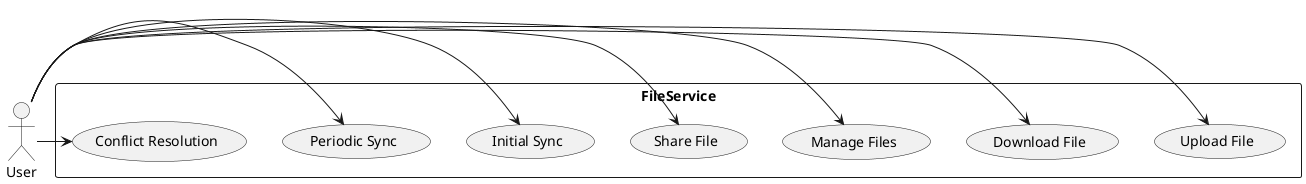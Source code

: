 @startuml
actor User

rectangle FileService {
  User -> (Upload File)
  User -> (Download File)
  User -> (Manage Files)
  User -> (Share File)
  User -> (Initial Sync)
  User -> (Periodic Sync)
  User -> (Conflict Resolution)
}
@enduml
